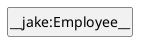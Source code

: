 @startuml
skinparam classAttributeIconSize 0
skinparam shadowing false
hide circle
hide empty members
class e as "__jake:Employee__"
@enduml
